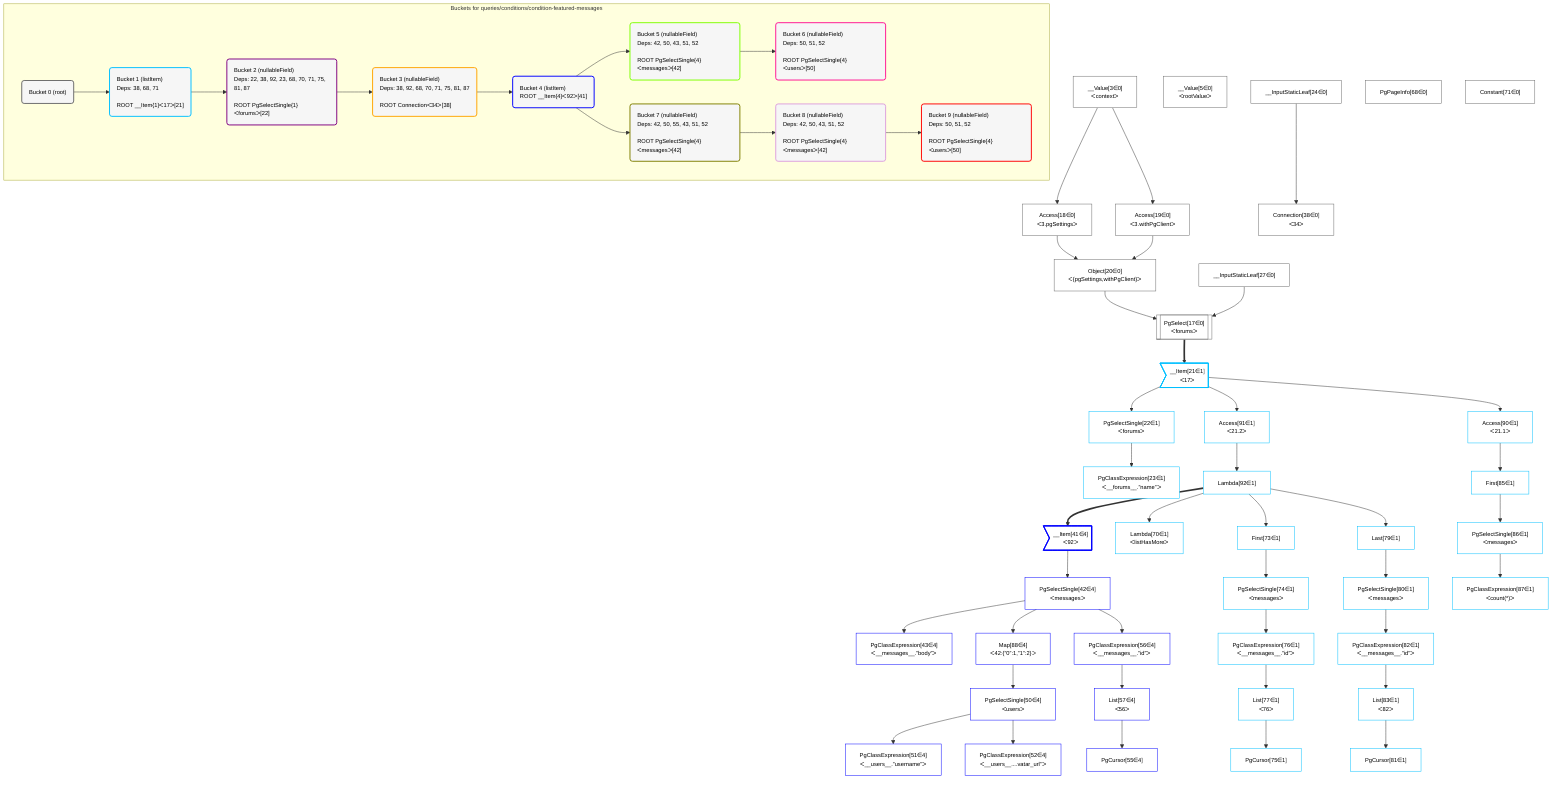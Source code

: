 %%{init: {'themeVariables': { 'fontSize': '12px'}}}%%
graph TD
    classDef path fill:#eee,stroke:#000,color:#000
    classDef plan fill:#fff,stroke-width:1px,color:#000
    classDef itemplan fill:#fff,stroke-width:2px,color:#000
    classDef sideeffectplan fill:#f00,stroke-width:2px,color:#000
    classDef bucket fill:#f6f6f6,color:#000,stroke-width:2px,text-align:left


    %% define steps
    __Value3["__Value[3∈0]<br />ᐸcontextᐳ"]:::plan
    __Value5["__Value[5∈0]<br />ᐸrootValueᐳ"]:::plan
    Access18["Access[18∈0]<br />ᐸ3.pgSettingsᐳ"]:::plan
    Access19["Access[19∈0]<br />ᐸ3.withPgClientᐳ"]:::plan
    Object20["Object[20∈0]<br />ᐸ{pgSettings,withPgClient}ᐳ"]:::plan
    __InputStaticLeaf27["__InputStaticLeaf[27∈0]"]:::plan
    PgSelect17[["PgSelect[17∈0]<br />ᐸforumsᐳ"]]:::plan
    __Item21>"__Item[21∈1]<br />ᐸ17ᐳ"]:::itemplan
    PgSelectSingle22["PgSelectSingle[22∈1]<br />ᐸforumsᐳ"]:::plan
    PgClassExpression23["PgClassExpression[23∈1]<br />ᐸ__forums__.”name”ᐳ"]:::plan
    __InputStaticLeaf24["__InputStaticLeaf[24∈0]"]:::plan
    Connection38["Connection[38∈0]<br />ᐸ34ᐳ"]:::plan
    Access91["Access[91∈1]<br />ᐸ21.2ᐳ"]:::plan
    Lambda92["Lambda[92∈1]"]:::plan
    __Item41>"__Item[41∈4]<br />ᐸ92ᐳ"]:::itemplan
    PgSelectSingle42["PgSelectSingle[42∈4]<br />ᐸmessagesᐳ"]:::plan
    PgClassExpression43["PgClassExpression[43∈4]<br />ᐸ__messages__.”body”ᐳ"]:::plan
    Map88["Map[88∈4]<br />ᐸ42:{”0”:1,”1”:2}ᐳ"]:::plan
    PgSelectSingle50["PgSelectSingle[50∈4]<br />ᐸusersᐳ"]:::plan
    PgClassExpression51["PgClassExpression[51∈4]<br />ᐸ__users__.”username”ᐳ"]:::plan
    PgClassExpression52["PgClassExpression[52∈4]<br />ᐸ__users__....vatar_url”ᐳ"]:::plan
    PgClassExpression56["PgClassExpression[56∈4]<br />ᐸ__messages__.”id”ᐳ"]:::plan
    List57["List[57∈4]<br />ᐸ56ᐳ"]:::plan
    PgCursor55["PgCursor[55∈4]"]:::plan
    PgPageInfo68["PgPageInfo[68∈0]"]:::plan
    Lambda70["Lambda[70∈1]<br />ᐸlistHasMoreᐳ"]:::plan
    Constant71["Constant[71∈0]"]:::plan
    First73["First[73∈1]"]:::plan
    PgSelectSingle74["PgSelectSingle[74∈1]<br />ᐸmessagesᐳ"]:::plan
    PgClassExpression76["PgClassExpression[76∈1]<br />ᐸ__messages__.”id”ᐳ"]:::plan
    List77["List[77∈1]<br />ᐸ76ᐳ"]:::plan
    PgCursor75["PgCursor[75∈1]"]:::plan
    Last79["Last[79∈1]"]:::plan
    PgSelectSingle80["PgSelectSingle[80∈1]<br />ᐸmessagesᐳ"]:::plan
    PgClassExpression82["PgClassExpression[82∈1]<br />ᐸ__messages__.”id”ᐳ"]:::plan
    List83["List[83∈1]<br />ᐸ82ᐳ"]:::plan
    PgCursor81["PgCursor[81∈1]"]:::plan
    Access90["Access[90∈1]<br />ᐸ21.1ᐳ"]:::plan
    First85["First[85∈1]"]:::plan
    PgSelectSingle86["PgSelectSingle[86∈1]<br />ᐸmessagesᐳ"]:::plan
    PgClassExpression87["PgClassExpression[87∈1]<br />ᐸcount(*)ᐳ"]:::plan

    %% plan dependencies
    __Value3 --> Access18
    __Value3 --> Access19
    Access18 & Access19 --> Object20
    Object20 & __InputStaticLeaf27 --> PgSelect17
    PgSelect17 ==> __Item21
    __Item21 --> PgSelectSingle22
    PgSelectSingle22 --> PgClassExpression23
    __InputStaticLeaf24 --> Connection38
    __Item21 --> Access91
    Access91 --> Lambda92
    Lambda92 ==> __Item41
    __Item41 --> PgSelectSingle42
    PgSelectSingle42 --> PgClassExpression43
    PgSelectSingle42 --> Map88
    Map88 --> PgSelectSingle50
    PgSelectSingle50 --> PgClassExpression51
    PgSelectSingle50 --> PgClassExpression52
    PgSelectSingle42 --> PgClassExpression56
    PgClassExpression56 --> List57
    List57 --> PgCursor55
    Lambda92 --> Lambda70
    Lambda92 --> First73
    First73 --> PgSelectSingle74
    PgSelectSingle74 --> PgClassExpression76
    PgClassExpression76 --> List77
    List77 --> PgCursor75
    Lambda92 --> Last79
    Last79 --> PgSelectSingle80
    PgSelectSingle80 --> PgClassExpression82
    PgClassExpression82 --> List83
    List83 --> PgCursor81
    __Item21 --> Access90
    Access90 --> First85
    First85 --> PgSelectSingle86
    PgSelectSingle86 --> PgClassExpression87

    subgraph "Buckets for queries/conditions/condition-featured-messages"
    Bucket0("Bucket 0 (root)"):::bucket
    classDef bucket0 stroke:#696969
    class Bucket0,__Value3,__Value5,PgSelect17,Access18,Access19,Object20,__InputStaticLeaf24,__InputStaticLeaf27,Connection38,PgPageInfo68,Constant71 bucket0
    Bucket1("Bucket 1 (listItem)<br />Deps: 38, 68, 71<br /><br />ROOT __Item{1}ᐸ17ᐳ[21]"):::bucket
    classDef bucket1 stroke:#00bfff
    class Bucket1,__Item21,PgSelectSingle22,PgClassExpression23,Lambda70,First73,PgSelectSingle74,PgCursor75,PgClassExpression76,List77,Last79,PgSelectSingle80,PgCursor81,PgClassExpression82,List83,First85,PgSelectSingle86,PgClassExpression87,Access90,Access91,Lambda92 bucket1
    Bucket2("Bucket 2 (nullableField)<br />Deps: 22, 38, 92, 23, 68, 70, 71, 75, 81, 87<br /><br />ROOT PgSelectSingle{1}ᐸforumsᐳ[22]"):::bucket
    classDef bucket2 stroke:#7f007f
    class Bucket2 bucket2
    Bucket3("Bucket 3 (nullableField)<br />Deps: 38, 92, 68, 70, 71, 75, 81, 87<br /><br />ROOT Connectionᐸ34ᐳ[38]"):::bucket
    classDef bucket3 stroke:#ffa500
    class Bucket3 bucket3
    Bucket4("Bucket 4 (listItem)<br />ROOT __Item{4}ᐸ92ᐳ[41]"):::bucket
    classDef bucket4 stroke:#0000ff
    class Bucket4,__Item41,PgSelectSingle42,PgClassExpression43,PgSelectSingle50,PgClassExpression51,PgClassExpression52,PgCursor55,PgClassExpression56,List57,Map88 bucket4
    Bucket5("Bucket 5 (nullableField)<br />Deps: 42, 50, 43, 51, 52<br /><br />ROOT PgSelectSingle{4}ᐸmessagesᐳ[42]"):::bucket
    classDef bucket5 stroke:#7fff00
    class Bucket5 bucket5
    Bucket6("Bucket 6 (nullableField)<br />Deps: 50, 51, 52<br /><br />ROOT PgSelectSingle{4}ᐸusersᐳ[50]"):::bucket
    classDef bucket6 stroke:#ff1493
    class Bucket6 bucket6
    Bucket7("Bucket 7 (nullableField)<br />Deps: 42, 50, 55, 43, 51, 52<br /><br />ROOT PgSelectSingle{4}ᐸmessagesᐳ[42]"):::bucket
    classDef bucket7 stroke:#808000
    class Bucket7 bucket7
    Bucket8("Bucket 8 (nullableField)<br />Deps: 42, 50, 43, 51, 52<br /><br />ROOT PgSelectSingle{4}ᐸmessagesᐳ[42]"):::bucket
    classDef bucket8 stroke:#dda0dd
    class Bucket8 bucket8
    Bucket9("Bucket 9 (nullableField)<br />Deps: 50, 51, 52<br /><br />ROOT PgSelectSingle{4}ᐸusersᐳ[50]"):::bucket
    classDef bucket9 stroke:#ff0000
    class Bucket9 bucket9
    Bucket0 --> Bucket1
    Bucket1 --> Bucket2
    Bucket2 --> Bucket3
    Bucket3 --> Bucket4
    Bucket4 --> Bucket5 & Bucket7
    Bucket5 --> Bucket6
    Bucket7 --> Bucket8
    Bucket8 --> Bucket9
    end